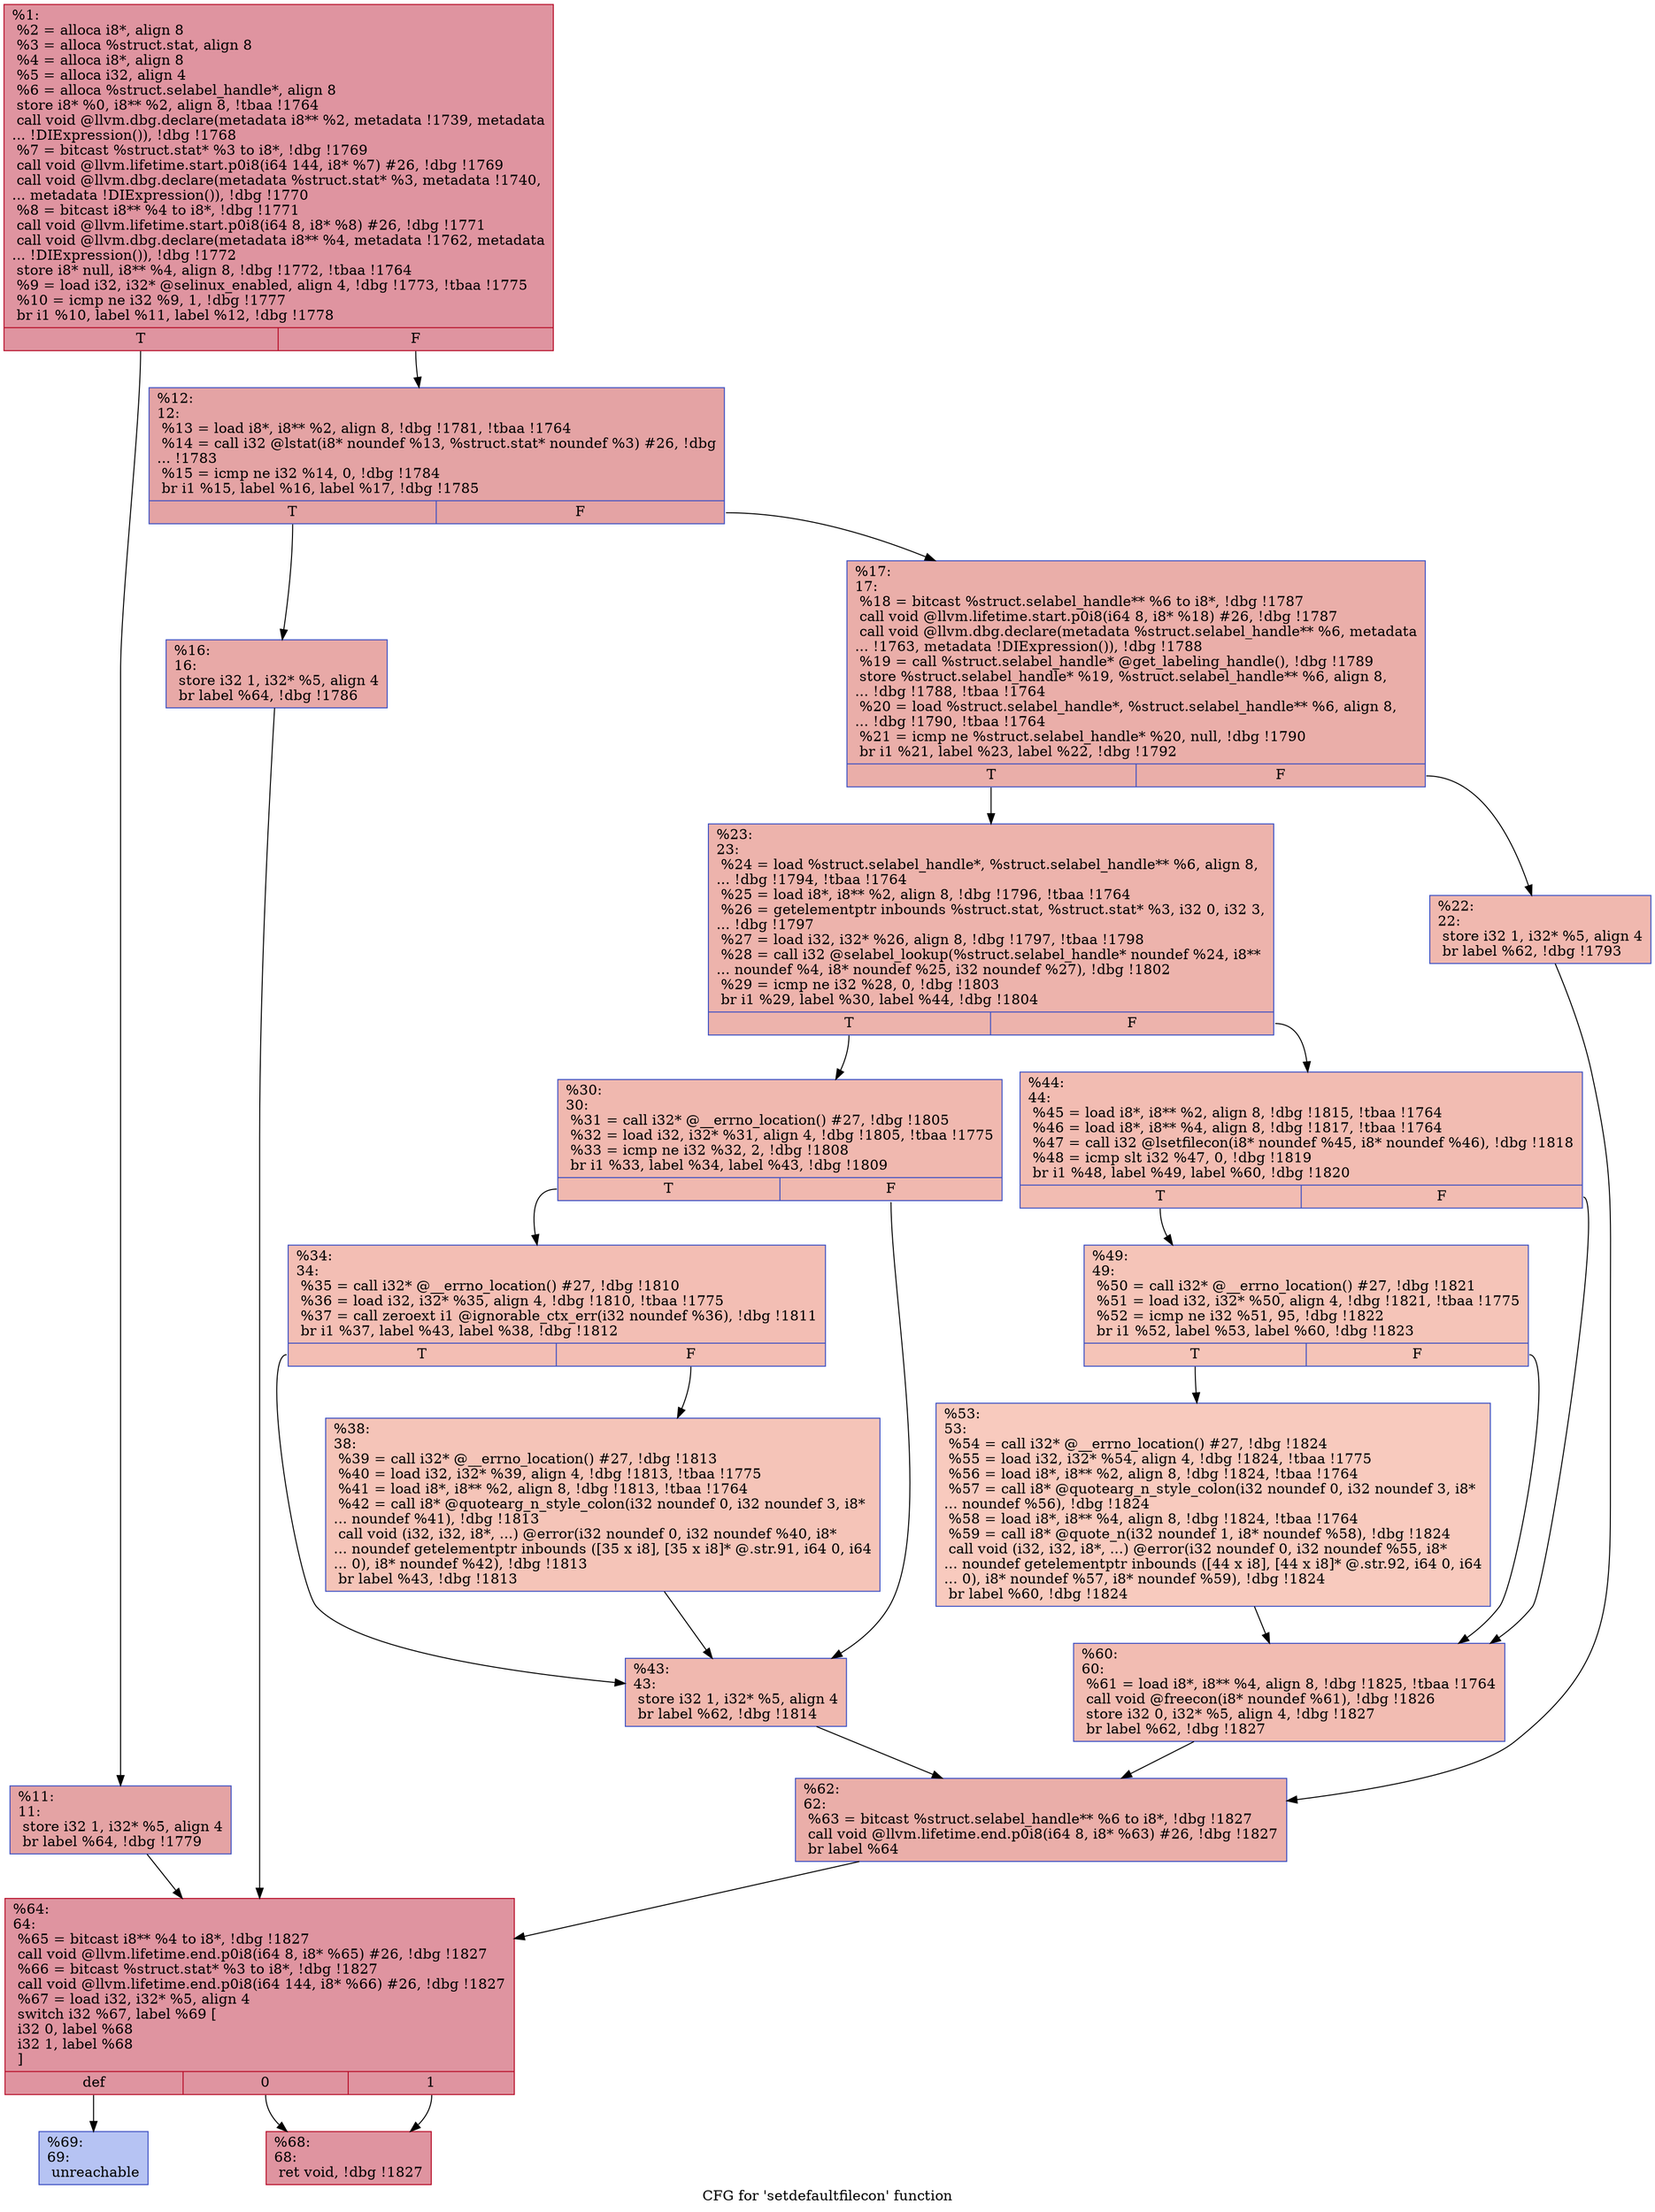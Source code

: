 digraph "CFG for 'setdefaultfilecon' function" {
	label="CFG for 'setdefaultfilecon' function";

	Node0x16f74e0 [shape=record,color="#b70d28ff", style=filled, fillcolor="#b70d2870",label="{%1:\l  %2 = alloca i8*, align 8\l  %3 = alloca %struct.stat, align 8\l  %4 = alloca i8*, align 8\l  %5 = alloca i32, align 4\l  %6 = alloca %struct.selabel_handle*, align 8\l  store i8* %0, i8** %2, align 8, !tbaa !1764\l  call void @llvm.dbg.declare(metadata i8** %2, metadata !1739, metadata\l... !DIExpression()), !dbg !1768\l  %7 = bitcast %struct.stat* %3 to i8*, !dbg !1769\l  call void @llvm.lifetime.start.p0i8(i64 144, i8* %7) #26, !dbg !1769\l  call void @llvm.dbg.declare(metadata %struct.stat* %3, metadata !1740,\l... metadata !DIExpression()), !dbg !1770\l  %8 = bitcast i8** %4 to i8*, !dbg !1771\l  call void @llvm.lifetime.start.p0i8(i64 8, i8* %8) #26, !dbg !1771\l  call void @llvm.dbg.declare(metadata i8** %4, metadata !1762, metadata\l... !DIExpression()), !dbg !1772\l  store i8* null, i8** %4, align 8, !dbg !1772, !tbaa !1764\l  %9 = load i32, i32* @selinux_enabled, align 4, !dbg !1773, !tbaa !1775\l  %10 = icmp ne i32 %9, 1, !dbg !1777\l  br i1 %10, label %11, label %12, !dbg !1778\l|{<s0>T|<s1>F}}"];
	Node0x16f74e0:s0 -> Node0x16fa5c0;
	Node0x16f74e0:s1 -> Node0x16fa610;
	Node0x16fa5c0 [shape=record,color="#3d50c3ff", style=filled, fillcolor="#c32e3170",label="{%11:\l11:                                               \l  store i32 1, i32* %5, align 4\l  br label %64, !dbg !1779\l}"];
	Node0x16fa5c0 -> Node0x16faa70;
	Node0x16fa610 [shape=record,color="#3d50c3ff", style=filled, fillcolor="#c32e3170",label="{%12:\l12:                                               \l  %13 = load i8*, i8** %2, align 8, !dbg !1781, !tbaa !1764\l  %14 = call i32 @lstat(i8* noundef %13, %struct.stat* noundef %3) #26, !dbg\l... !1783\l  %15 = icmp ne i32 %14, 0, !dbg !1784\l  br i1 %15, label %16, label %17, !dbg !1785\l|{<s0>T|<s1>F}}"];
	Node0x16fa610:s0 -> Node0x16fa660;
	Node0x16fa610:s1 -> Node0x16fa6b0;
	Node0x16fa660 [shape=record,color="#3d50c3ff", style=filled, fillcolor="#ca3b3770",label="{%16:\l16:                                               \l  store i32 1, i32* %5, align 4\l  br label %64, !dbg !1786\l}"];
	Node0x16fa660 -> Node0x16faa70;
	Node0x16fa6b0 [shape=record,color="#3d50c3ff", style=filled, fillcolor="#d0473d70",label="{%17:\l17:                                               \l  %18 = bitcast %struct.selabel_handle** %6 to i8*, !dbg !1787\l  call void @llvm.lifetime.start.p0i8(i64 8, i8* %18) #26, !dbg !1787\l  call void @llvm.dbg.declare(metadata %struct.selabel_handle** %6, metadata\l... !1763, metadata !DIExpression()), !dbg !1788\l  %19 = call %struct.selabel_handle* @get_labeling_handle(), !dbg !1789\l  store %struct.selabel_handle* %19, %struct.selabel_handle** %6, align 8,\l... !dbg !1788, !tbaa !1764\l  %20 = load %struct.selabel_handle*, %struct.selabel_handle** %6, align 8,\l... !dbg !1790, !tbaa !1764\l  %21 = icmp ne %struct.selabel_handle* %20, null, !dbg !1790\l  br i1 %21, label %23, label %22, !dbg !1792\l|{<s0>T|<s1>F}}"];
	Node0x16fa6b0:s0 -> Node0x16fa750;
	Node0x16fa6b0:s1 -> Node0x16fa700;
	Node0x16fa700 [shape=record,color="#3d50c3ff", style=filled, fillcolor="#dc5d4a70",label="{%22:\l22:                                               \l  store i32 1, i32* %5, align 4\l  br label %62, !dbg !1793\l}"];
	Node0x16fa700 -> Node0x16faa20;
	Node0x16fa750 [shape=record,color="#3d50c3ff", style=filled, fillcolor="#d6524470",label="{%23:\l23:                                               \l  %24 = load %struct.selabel_handle*, %struct.selabel_handle** %6, align 8,\l... !dbg !1794, !tbaa !1764\l  %25 = load i8*, i8** %2, align 8, !dbg !1796, !tbaa !1764\l  %26 = getelementptr inbounds %struct.stat, %struct.stat* %3, i32 0, i32 3,\l... !dbg !1797\l  %27 = load i32, i32* %26, align 8, !dbg !1797, !tbaa !1798\l  %28 = call i32 @selabel_lookup(%struct.selabel_handle* noundef %24, i8**\l... noundef %4, i8* noundef %25, i32 noundef %27), !dbg !1802\l  %29 = icmp ne i32 %28, 0, !dbg !1803\l  br i1 %29, label %30, label %44, !dbg !1804\l|{<s0>T|<s1>F}}"];
	Node0x16fa750:s0 -> Node0x16fa7a0;
	Node0x16fa750:s1 -> Node0x16fa8e0;
	Node0x16fa7a0 [shape=record,color="#3d50c3ff", style=filled, fillcolor="#dc5d4a70",label="{%30:\l30:                                               \l  %31 = call i32* @__errno_location() #27, !dbg !1805\l  %32 = load i32, i32* %31, align 4, !dbg !1805, !tbaa !1775\l  %33 = icmp ne i32 %32, 2, !dbg !1808\l  br i1 %33, label %34, label %43, !dbg !1809\l|{<s0>T|<s1>F}}"];
	Node0x16fa7a0:s0 -> Node0x16fa7f0;
	Node0x16fa7a0:s1 -> Node0x16fa890;
	Node0x16fa7f0 [shape=record,color="#3d50c3ff", style=filled, fillcolor="#e36c5570",label="{%34:\l34:                                               \l  %35 = call i32* @__errno_location() #27, !dbg !1810\l  %36 = load i32, i32* %35, align 4, !dbg !1810, !tbaa !1775\l  %37 = call zeroext i1 @ignorable_ctx_err(i32 noundef %36), !dbg !1811\l  br i1 %37, label %43, label %38, !dbg !1812\l|{<s0>T|<s1>F}}"];
	Node0x16fa7f0:s0 -> Node0x16fa890;
	Node0x16fa7f0:s1 -> Node0x16fa840;
	Node0x16fa840 [shape=record,color="#3d50c3ff", style=filled, fillcolor="#e97a5f70",label="{%38:\l38:                                               \l  %39 = call i32* @__errno_location() #27, !dbg !1813\l  %40 = load i32, i32* %39, align 4, !dbg !1813, !tbaa !1775\l  %41 = load i8*, i8** %2, align 8, !dbg !1813, !tbaa !1764\l  %42 = call i8* @quotearg_n_style_colon(i32 noundef 0, i32 noundef 3, i8*\l... noundef %41), !dbg !1813\l  call void (i32, i32, i8*, ...) @error(i32 noundef 0, i32 noundef %40, i8*\l... noundef getelementptr inbounds ([35 x i8], [35 x i8]* @.str.91, i64 0, i64\l... 0), i8* noundef %42), !dbg !1813\l  br label %43, !dbg !1813\l}"];
	Node0x16fa840 -> Node0x16fa890;
	Node0x16fa890 [shape=record,color="#3d50c3ff", style=filled, fillcolor="#dc5d4a70",label="{%43:\l43:                                               \l  store i32 1, i32* %5, align 4\l  br label %62, !dbg !1814\l}"];
	Node0x16fa890 -> Node0x16faa20;
	Node0x16fa8e0 [shape=record,color="#3d50c3ff", style=filled, fillcolor="#e1675170",label="{%44:\l44:                                               \l  %45 = load i8*, i8** %2, align 8, !dbg !1815, !tbaa !1764\l  %46 = load i8*, i8** %4, align 8, !dbg !1817, !tbaa !1764\l  %47 = call i32 @lsetfilecon(i8* noundef %45, i8* noundef %46), !dbg !1818\l  %48 = icmp slt i32 %47, 0, !dbg !1819\l  br i1 %48, label %49, label %60, !dbg !1820\l|{<s0>T|<s1>F}}"];
	Node0x16fa8e0:s0 -> Node0x16fa930;
	Node0x16fa8e0:s1 -> Node0x16fa9d0;
	Node0x16fa930 [shape=record,color="#3d50c3ff", style=filled, fillcolor="#e97a5f70",label="{%49:\l49:                                               \l  %50 = call i32* @__errno_location() #27, !dbg !1821\l  %51 = load i32, i32* %50, align 4, !dbg !1821, !tbaa !1775\l  %52 = icmp ne i32 %51, 95, !dbg !1822\l  br i1 %52, label %53, label %60, !dbg !1823\l|{<s0>T|<s1>F}}"];
	Node0x16fa930:s0 -> Node0x16fa980;
	Node0x16fa930:s1 -> Node0x16fa9d0;
	Node0x16fa980 [shape=record,color="#3d50c3ff", style=filled, fillcolor="#ef886b70",label="{%53:\l53:                                               \l  %54 = call i32* @__errno_location() #27, !dbg !1824\l  %55 = load i32, i32* %54, align 4, !dbg !1824, !tbaa !1775\l  %56 = load i8*, i8** %2, align 8, !dbg !1824, !tbaa !1764\l  %57 = call i8* @quotearg_n_style_colon(i32 noundef 0, i32 noundef 3, i8*\l... noundef %56), !dbg !1824\l  %58 = load i8*, i8** %4, align 8, !dbg !1824, !tbaa !1764\l  %59 = call i8* @quote_n(i32 noundef 1, i8* noundef %58), !dbg !1824\l  call void (i32, i32, i8*, ...) @error(i32 noundef 0, i32 noundef %55, i8*\l... noundef getelementptr inbounds ([44 x i8], [44 x i8]* @.str.92, i64 0, i64\l... 0), i8* noundef %57, i8* noundef %59), !dbg !1824\l  br label %60, !dbg !1824\l}"];
	Node0x16fa980 -> Node0x16fa9d0;
	Node0x16fa9d0 [shape=record,color="#3d50c3ff", style=filled, fillcolor="#e1675170",label="{%60:\l60:                                               \l  %61 = load i8*, i8** %4, align 8, !dbg !1825, !tbaa !1764\l  call void @freecon(i8* noundef %61), !dbg !1826\l  store i32 0, i32* %5, align 4, !dbg !1827\l  br label %62, !dbg !1827\l}"];
	Node0x16fa9d0 -> Node0x16faa20;
	Node0x16faa20 [shape=record,color="#3d50c3ff", style=filled, fillcolor="#d0473d70",label="{%62:\l62:                                               \l  %63 = bitcast %struct.selabel_handle** %6 to i8*, !dbg !1827\l  call void @llvm.lifetime.end.p0i8(i64 8, i8* %63) #26, !dbg !1827\l  br label %64\l}"];
	Node0x16faa20 -> Node0x16faa70;
	Node0x16faa70 [shape=record,color="#b70d28ff", style=filled, fillcolor="#b70d2870",label="{%64:\l64:                                               \l  %65 = bitcast i8** %4 to i8*, !dbg !1827\l  call void @llvm.lifetime.end.p0i8(i64 8, i8* %65) #26, !dbg !1827\l  %66 = bitcast %struct.stat* %3 to i8*, !dbg !1827\l  call void @llvm.lifetime.end.p0i8(i64 144, i8* %66) #26, !dbg !1827\l  %67 = load i32, i32* %5, align 4\l  switch i32 %67, label %69 [\l    i32 0, label %68\l    i32 1, label %68\l  ]\l|{<s0>def|<s1>0|<s2>1}}"];
	Node0x16faa70:s0 -> Node0x16fab10;
	Node0x16faa70:s1 -> Node0x16faac0;
	Node0x16faa70:s2 -> Node0x16faac0;
	Node0x16faac0 [shape=record,color="#b70d28ff", style=filled, fillcolor="#b70d2870",label="{%68:\l68:                                               \l  ret void, !dbg !1827\l}"];
	Node0x16fab10 [shape=record,color="#3d50c3ff", style=filled, fillcolor="#5977e370",label="{%69:\l69:                                               \l  unreachable\l}"];
}
